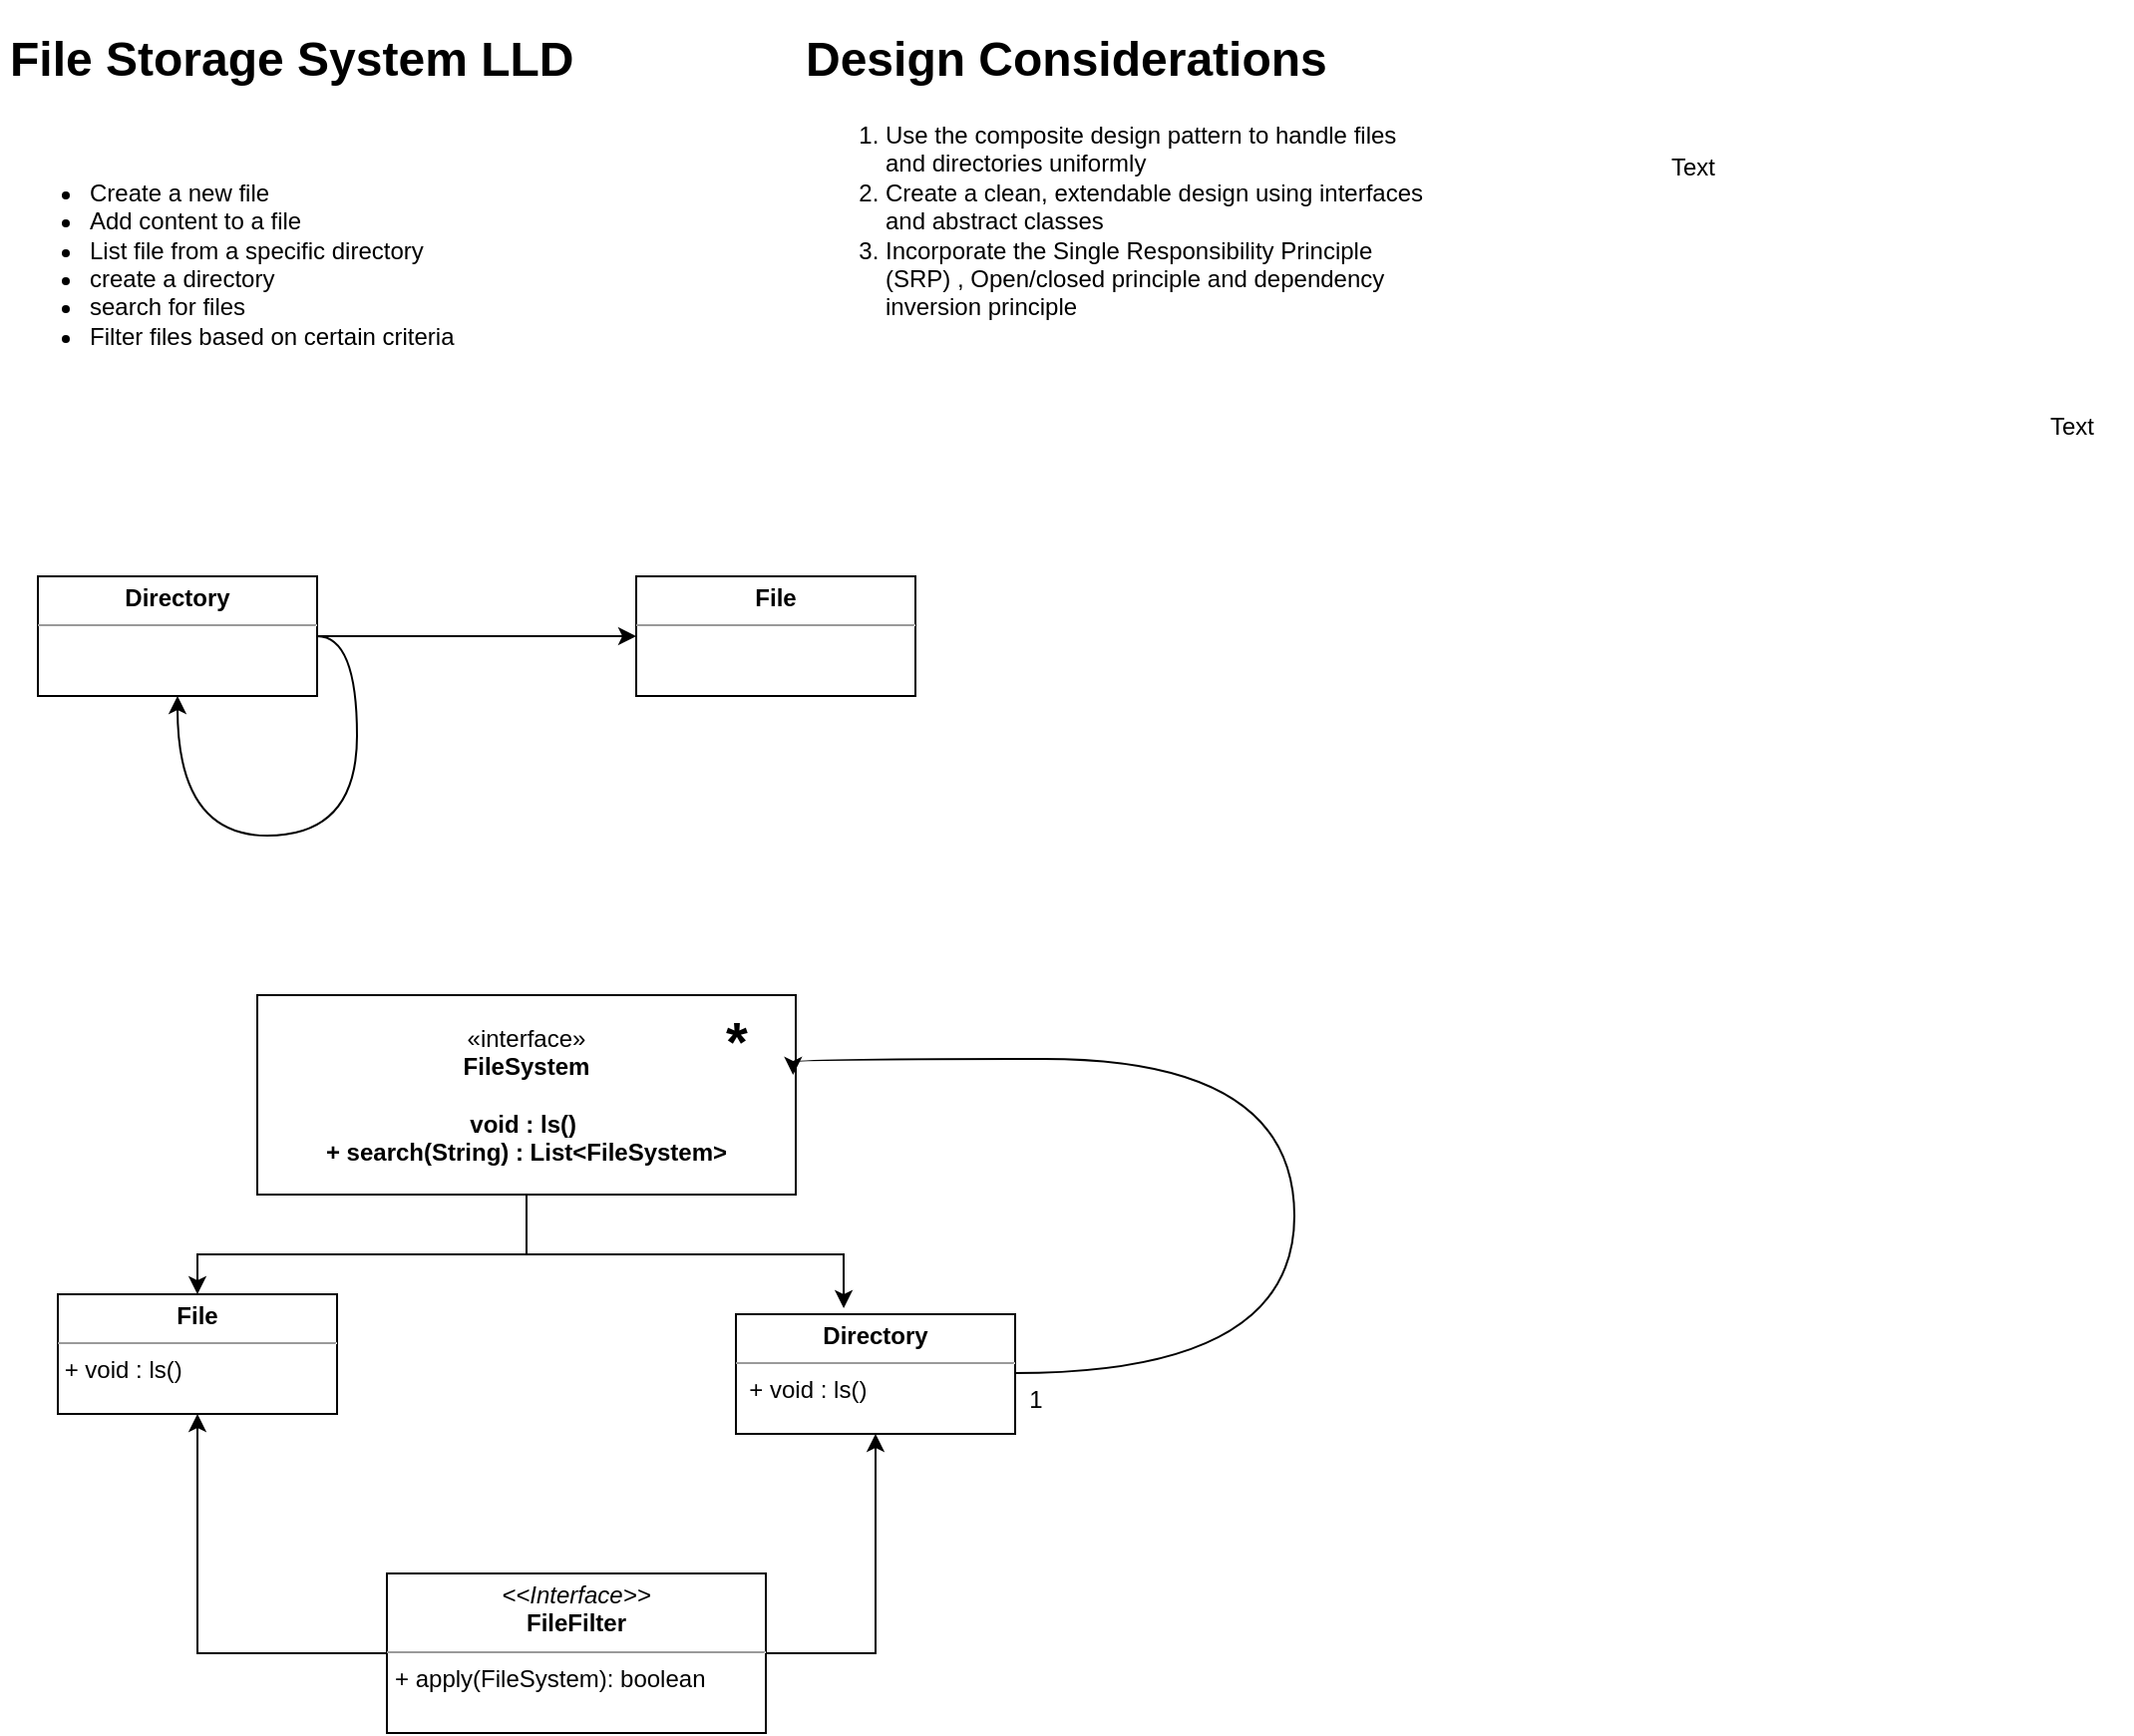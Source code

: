 <mxfile version="22.1.22" type="embed">
  <diagram id="H_dAuuPsPOc9s1fvm9jV" name="Page-1">
    <mxGraphModel dx="913" dy="445" grid="1" gridSize="10" guides="1" tooltips="1" connect="1" arrows="1" fold="1" page="1" pageScale="1" pageWidth="850" pageHeight="1100" math="0" shadow="0">
      <root>
        <mxCell id="0" />
        <mxCell id="1" parent="0" />
        <mxCell id="4" value="&lt;h1&gt;File Storage System LLD&lt;br&gt;&lt;br&gt;&lt;/h1&gt;&lt;div&gt;&lt;ul&gt;&lt;li&gt;Create a new file&lt;/li&gt;&lt;li&gt;Add content to a file&lt;/li&gt;&lt;li&gt;List file from a specific directory&lt;/li&gt;&lt;li&gt;create a directory&lt;/li&gt;&lt;li&gt;search for files&lt;/li&gt;&lt;li&gt;Filter files based on certain criteria&lt;/li&gt;&lt;/ul&gt;&lt;/div&gt;&lt;p&gt;&lt;/p&gt;" style="text;html=1;strokeColor=none;fillColor=none;spacing=5;spacingTop=-20;whiteSpace=wrap;overflow=hidden;rounded=0;" parent="1" vertex="1">
          <mxGeometry x="81" y="61" width="299" height="189" as="geometry" />
        </mxCell>
        <mxCell id="8" style="edgeStyle=orthogonalEdgeStyle;rounded=0;orthogonalLoop=1;jettySize=auto;html=1;entryX=0;entryY=0.5;entryDx=0;entryDy=0;" parent="1" source="5" target="7" edge="1">
          <mxGeometry relative="1" as="geometry" />
        </mxCell>
        <mxCell id="5" value="&lt;p style=&quot;margin:0px;margin-top:4px;text-align:center;&quot;&gt;&lt;b&gt;Directory&lt;/b&gt;&lt;/p&gt;&lt;hr size=&quot;1&quot;&gt;&lt;div style=&quot;height:2px;&quot;&gt;&lt;/div&gt;" style="verticalAlign=top;align=left;overflow=fill;fontSize=12;fontFamily=Helvetica;html=1;whiteSpace=wrap;" parent="1" vertex="1">
          <mxGeometry x="100" y="340" width="140" height="60" as="geometry" />
        </mxCell>
        <mxCell id="7" value="&lt;p style=&quot;margin:0px;margin-top:4px;text-align:center;&quot;&gt;&lt;b&gt;File&lt;/b&gt;&lt;/p&gt;&lt;hr size=&quot;1&quot;&gt;&lt;div style=&quot;height:2px;&quot;&gt;&lt;/div&gt;" style="verticalAlign=top;align=left;overflow=fill;fontSize=12;fontFamily=Helvetica;html=1;whiteSpace=wrap;" parent="1" vertex="1">
          <mxGeometry x="400" y="340" width="140" height="60" as="geometry" />
        </mxCell>
        <mxCell id="9" style="edgeStyle=orthogonalEdgeStyle;rounded=0;orthogonalLoop=1;jettySize=auto;html=1;exitX=1;exitY=0.5;exitDx=0;exitDy=0;entryX=0.5;entryY=1;entryDx=0;entryDy=0;curved=1;" parent="1" source="5" target="5" edge="1">
          <mxGeometry relative="1" as="geometry">
            <Array as="points">
              <mxPoint x="260" y="370" />
              <mxPoint x="260" y="470" />
              <mxPoint x="170" y="470" />
            </Array>
          </mxGeometry>
        </mxCell>
        <mxCell id="15" style="edgeStyle=orthogonalEdgeStyle;rounded=0;orthogonalLoop=1;jettySize=auto;html=1;entryX=0.5;entryY=0;entryDx=0;entryDy=0;exitX=0.5;exitY=1;exitDx=0;exitDy=0;" edge="1" parent="1" source="10" target="12">
          <mxGeometry relative="1" as="geometry">
            <Array as="points">
              <mxPoint x="345" y="680" />
              <mxPoint x="180" y="680" />
            </Array>
          </mxGeometry>
        </mxCell>
        <mxCell id="10" value="«interface»&lt;br&gt;&lt;b&gt;FileSystem&lt;br&gt;&lt;br&gt;void : ls()&amp;nbsp;&lt;br&gt;+ search(String) : List&amp;lt;FileSystem&amp;gt;&lt;br&gt;&lt;/b&gt;" style="html=1;whiteSpace=wrap;" vertex="1" parent="1">
          <mxGeometry x="210" y="550" width="270" height="100" as="geometry" />
        </mxCell>
        <mxCell id="11" value="&lt;p style=&quot;margin:0px;margin-top:4px;text-align:center;&quot;&gt;&lt;b&gt;Directory&lt;/b&gt;&lt;/p&gt;&lt;hr size=&quot;1&quot;&gt;&lt;div style=&quot;height:2px;&quot;&gt;&amp;nbsp; + void : ls()&amp;nbsp;&lt;/div&gt;" style="verticalAlign=top;align=left;overflow=fill;fontSize=12;fontFamily=Helvetica;html=1;whiteSpace=wrap;" vertex="1" parent="1">
          <mxGeometry x="450" y="710" width="140" height="60" as="geometry" />
        </mxCell>
        <mxCell id="12" value="&lt;p style=&quot;margin:0px;margin-top:4px;text-align:center;&quot;&gt;&lt;b&gt;File&lt;/b&gt;&lt;/p&gt;&lt;hr size=&quot;1&quot;&gt;&lt;div style=&quot;height:2px;&quot;&gt;&amp;nbsp;+ void : ls()&lt;/div&gt;" style="verticalAlign=top;align=left;overflow=fill;fontSize=12;fontFamily=Helvetica;html=1;whiteSpace=wrap;" vertex="1" parent="1">
          <mxGeometry x="110" y="700" width="140" height="60" as="geometry" />
        </mxCell>
        <mxCell id="14" style="edgeStyle=orthogonalEdgeStyle;rounded=0;orthogonalLoop=1;jettySize=auto;html=1;entryX=0.386;entryY=-0.05;entryDx=0;entryDy=0;entryPerimeter=0;exitX=0.5;exitY=1;exitDx=0;exitDy=0;" edge="1" parent="1" source="10" target="11">
          <mxGeometry relative="1" as="geometry" />
        </mxCell>
        <mxCell id="19" value="" style="edgeStyle=orthogonalEdgeStyle;orthogonalLoop=1;jettySize=auto;html=1;rounded=0;entryX=0.995;entryY=0.4;entryDx=0;entryDy=0;entryPerimeter=0;curved=1;" edge="1" parent="1" target="10">
          <mxGeometry width="100" relative="1" as="geometry">
            <mxPoint x="590" y="739.5" as="sourcePoint" />
            <mxPoint x="690" y="739.5" as="targetPoint" />
            <Array as="points">
              <mxPoint x="730" y="740" />
              <mxPoint x="730" y="582" />
            </Array>
          </mxGeometry>
        </mxCell>
        <mxCell id="22" value="1" style="text;html=1;align=center;verticalAlign=middle;resizable=0;points=[];autosize=1;strokeColor=none;fillColor=none;" vertex="1" parent="1">
          <mxGeometry x="585" y="738" width="30" height="30" as="geometry" />
        </mxCell>
        <mxCell id="23" value="&lt;b style=&quot;font-size: 28px;&quot;&gt;*&lt;/b&gt;" style="text;html=1;align=center;verticalAlign=middle;resizable=0;points=[];autosize=1;strokeColor=none;fillColor=none;" vertex="1" parent="1">
          <mxGeometry x="435" y="548" width="30" height="50" as="geometry" />
        </mxCell>
        <mxCell id="24" value="Text" style="text;strokeColor=none;align=center;fillColor=none;html=1;verticalAlign=middle;whiteSpace=wrap;rounded=0;" vertex="1" parent="1">
          <mxGeometry x="1090" y="250" width="60" height="30" as="geometry" />
        </mxCell>
        <mxCell id="26" value="Text" style="text;strokeColor=none;align=center;fillColor=none;html=1;verticalAlign=middle;whiteSpace=wrap;rounded=0;" vertex="1" parent="1">
          <mxGeometry x="900" y="120" width="60" height="30" as="geometry" />
        </mxCell>
        <mxCell id="27" value="&lt;h1&gt;Design Considerations&lt;/h1&gt;&lt;div&gt;&lt;ol&gt;&lt;li&gt;Use the composite design pattern to handle files and directories uniformly&amp;nbsp;&lt;/li&gt;&lt;li&gt;Create a clean, extendable design using interfaces and abstract classes&lt;/li&gt;&lt;li&gt;Incorporate the Single Responsibility Principle (SRP) , Open/closed principle and dependency inversion principle&lt;/li&gt;&lt;/ol&gt;&lt;/div&gt;" style="text;html=1;strokeColor=none;fillColor=none;spacing=5;spacingTop=-20;whiteSpace=wrap;overflow=hidden;rounded=0;" vertex="1" parent="1">
          <mxGeometry x="480" y="61" width="320" height="179" as="geometry" />
        </mxCell>
        <mxCell id="29" style="edgeStyle=orthogonalEdgeStyle;rounded=0;orthogonalLoop=1;jettySize=auto;html=1;entryX=0.5;entryY=1;entryDx=0;entryDy=0;" edge="1" parent="1" source="28" target="12">
          <mxGeometry relative="1" as="geometry" />
        </mxCell>
        <mxCell id="30" style="edgeStyle=orthogonalEdgeStyle;rounded=0;orthogonalLoop=1;jettySize=auto;html=1;entryX=0.5;entryY=1;entryDx=0;entryDy=0;exitX=1;exitY=0.5;exitDx=0;exitDy=0;" edge="1" parent="1" source="28" target="11">
          <mxGeometry relative="1" as="geometry" />
        </mxCell>
        <mxCell id="28" value="&lt;p style=&quot;margin:0px;margin-top:4px;text-align:center;&quot;&gt;&lt;i&gt;&amp;lt;&amp;lt;Interface&amp;gt;&amp;gt;&lt;/i&gt;&lt;br&gt;&lt;b&gt;FileFilter&lt;/b&gt;&lt;/p&gt;&lt;hr size=&quot;1&quot;&gt;&lt;p style=&quot;margin:0px;margin-left:4px;&quot;&gt;+ apply(FileSystem): boolean&lt;br&gt;&lt;/p&gt;" style="verticalAlign=top;align=left;overflow=fill;fontSize=12;fontFamily=Helvetica;html=1;whiteSpace=wrap;" vertex="1" parent="1">
          <mxGeometry x="275" y="840" width="190" height="80" as="geometry" />
        </mxCell>
      </root>
    </mxGraphModel>
  </diagram>
</mxfile>
